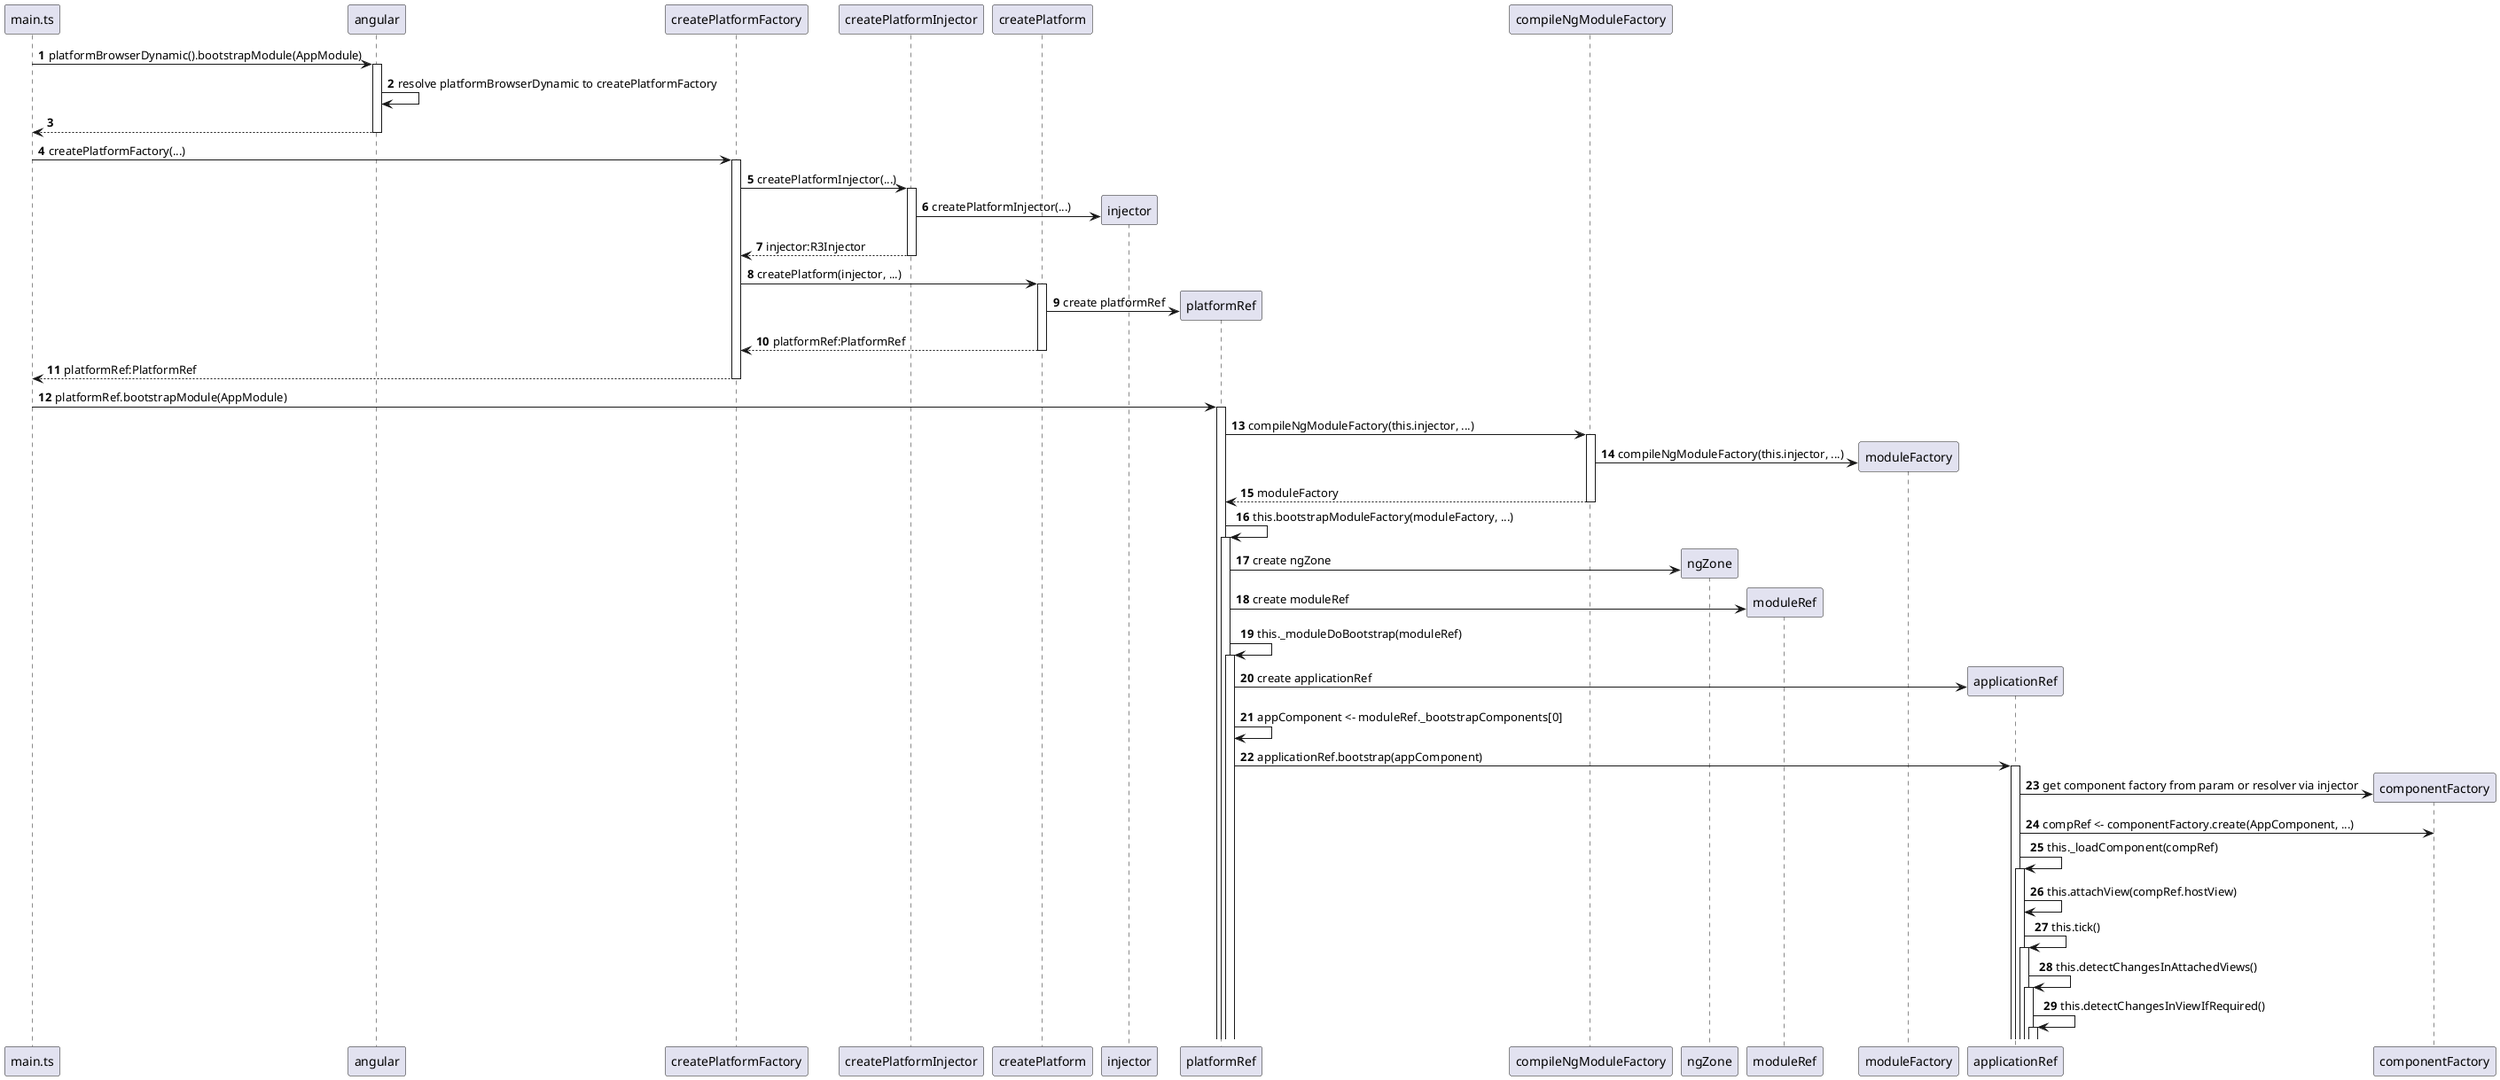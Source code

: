 @startuml
'https://plantuml.com/sequence-diagram

autonumber

participant main.ts
participant angular
participant createPlatformFactory
participant createPlatformInjector
participant createPlatform
participant injector
participant platformRef
participant compileNgModuleFactory
participant ngZone
participant moduleRef
'participant appRef
'participant appComponent

main.ts -> angular ++: platformBrowserDynamic().bootstrapModule(AppModule)
angular -> angular: resolve platformBrowserDynamic to createPlatformFactory
return
main.ts -> createPlatformFactory ++: createPlatformFactory(...)
createPlatformFactory -> createPlatformInjector ++: createPlatformInjector(...)
createPlatformInjector -> injector **: createPlatformInjector(...)
return injector:R3Injector

createPlatformFactory -> createPlatform ++: createPlatform(injector, ...)
createPlatform -> platformRef **: create platformRef
return platformRef:PlatformRef
return platformRef:PlatformRef

main.ts -> platformRef ++: platformRef.bootstrapModule(AppModule)
platformRef -> compileNgModuleFactory++: compileNgModuleFactory(this.injector, ...)
compileNgModuleFactory -> moduleFactory **: compileNgModuleFactory(this.injector, ...)
return moduleFactory

platformRef -> platformRef ++: this.bootstrapModuleFactory(moduleFactory, ...)
platformRef -> ngZone **: create ngZone
platformRef -> moduleRef **: create moduleRef
platformRef -> platformRef ++: this._moduleDoBootstrap(moduleRef)

platformRef -> applicationRef **: create applicationRef
platformRef -> platformRef: appComponent <- moduleRef._bootstrapComponents[0]
platformRef -> applicationRef ++: applicationRef.bootstrap(appComponent)

applicationRef -> componentFactory **: get component factory from param or resolver via injector
applicationRef -> componentFactory: compRef <- componentFactory.create(AppComponent, ...)
applicationRef -> applicationRef ++: this._loadComponent(compRef)
applicationRef -> applicationRef: this.attachView(compRef.hostView)
applicationRef -> applicationRef++: this.tick()
applicationRef -> applicationRef++: this.detectChangesInAttachedViews()
applicationRef -> applicationRef++: this.detectChangesInViewIfRequired()
@enduml
